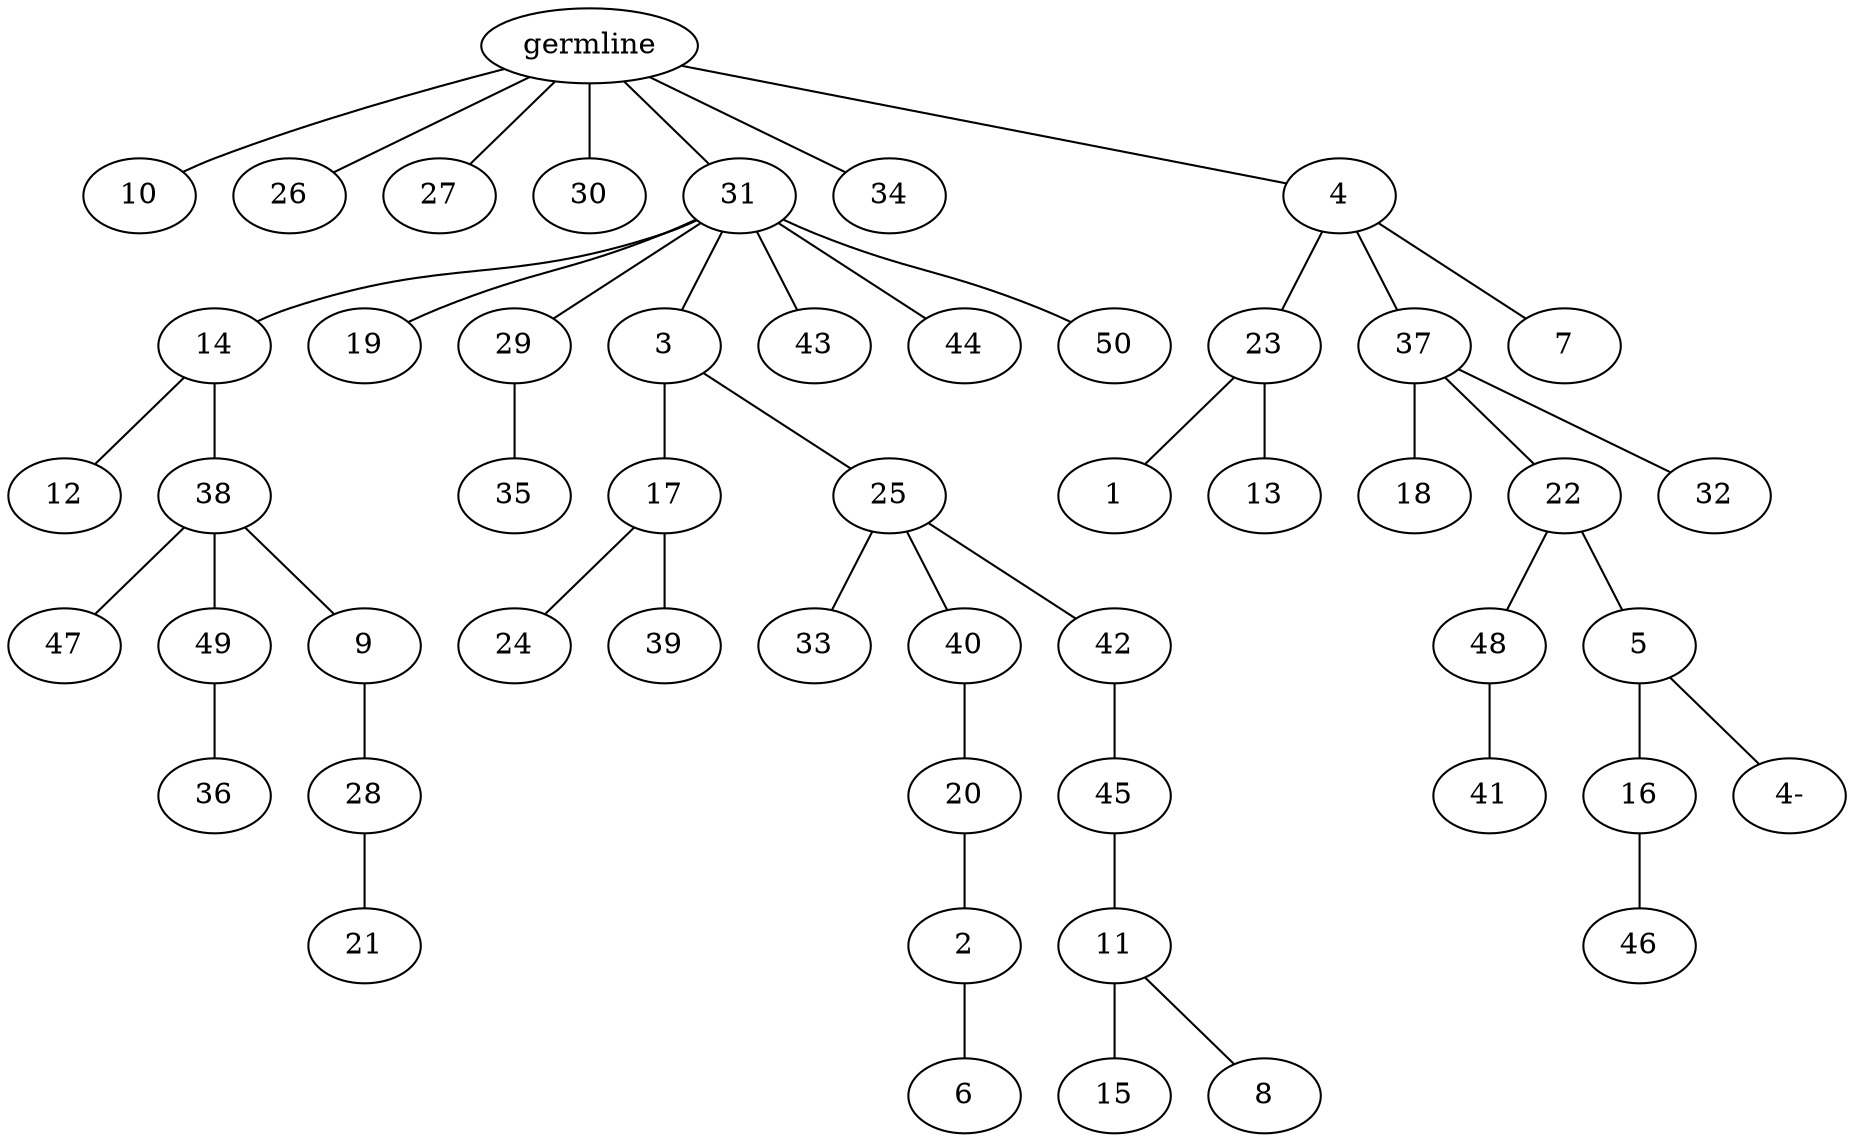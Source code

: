 graph tree {
    "139988090846128" [label="germline"];
    "139988090606736" [label="10"];
    "139988090606976" [label="26"];
    "139988090693952" [label="27"];
    "139988090692416" [label="30"];
    "139988090691984" [label="31"];
    "139988090650528" [label="14"];
    "139988090648896" [label="12"];
    "139988090647600" [label="38"];
    "139988090677952" [label="47"];
    "139988090678528" [label="49"];
    "139988090621232" [label="36"];
    "139988090676512" [label="9"];
    "139988090620992" [label="28"];
    "139988090619072" [label="21"];
    "139988090648032" [label="19"];
    "139988090648656" [label="29"];
    "139988090620176" [label="35"];
    "139988090647504" [label="3"];
    "139988090621760" [label="17"];
    "139988090620224" [label="24"];
    "139988090621808" [label="39"];
    "139988090621712" [label="25"];
    "139988090620128" [label="33"];
    "139988090620944" [label="40"];
    "139988090618400" [label="20"];
    "139988090628128" [label="2"];
    "139988090629856" [label="6"];
    "139988090618208" [label="42"];
    "139988090617920" [label="45"];
    "139988090564512" [label="11"];
    "139988090636848" [label="15"];
    "139988090637424" [label="8"];
    "139988090675504" [label="43"];
    "139988090678672" [label="44"];
    "139988090707488" [label="50"];
    "139988090607600" [label="34"];
    "139988090692080" [label="4"];
    "139988090563120" [label="23"];
    "139988090619840" [label="1"];
    "139988090619408" [label="13"];
    "139988090646832" [label="37"];
    "139988090712608" [label="18"];
    "139988090713712" [label="22"];
    "139988090714528" [label="48"];
    "139988090715056" [label="41"];
    "139988090712464" [label="5"];
    "139988090015024" [label="16"];
    "139988089708448" [label="46"];
    "139988090638544" [label="4-"];
    "139988090712512" [label="32"];
    "139988090620896" [label="7"];
    "139988090846128" -- "139988090606736";
    "139988090846128" -- "139988090606976";
    "139988090846128" -- "139988090693952";
    "139988090846128" -- "139988090692416";
    "139988090846128" -- "139988090691984";
    "139988090846128" -- "139988090607600";
    "139988090846128" -- "139988090692080";
    "139988090691984" -- "139988090650528";
    "139988090691984" -- "139988090648032";
    "139988090691984" -- "139988090648656";
    "139988090691984" -- "139988090647504";
    "139988090691984" -- "139988090675504";
    "139988090691984" -- "139988090678672";
    "139988090691984" -- "139988090707488";
    "139988090650528" -- "139988090648896";
    "139988090650528" -- "139988090647600";
    "139988090647600" -- "139988090677952";
    "139988090647600" -- "139988090678528";
    "139988090647600" -- "139988090676512";
    "139988090678528" -- "139988090621232";
    "139988090676512" -- "139988090620992";
    "139988090620992" -- "139988090619072";
    "139988090648656" -- "139988090620176";
    "139988090647504" -- "139988090621760";
    "139988090647504" -- "139988090621712";
    "139988090621760" -- "139988090620224";
    "139988090621760" -- "139988090621808";
    "139988090621712" -- "139988090620128";
    "139988090621712" -- "139988090620944";
    "139988090621712" -- "139988090618208";
    "139988090620944" -- "139988090618400";
    "139988090618400" -- "139988090628128";
    "139988090628128" -- "139988090629856";
    "139988090618208" -- "139988090617920";
    "139988090617920" -- "139988090564512";
    "139988090564512" -- "139988090636848";
    "139988090564512" -- "139988090637424";
    "139988090692080" -- "139988090563120";
    "139988090692080" -- "139988090646832";
    "139988090692080" -- "139988090620896";
    "139988090563120" -- "139988090619840";
    "139988090563120" -- "139988090619408";
    "139988090646832" -- "139988090712608";
    "139988090646832" -- "139988090713712";
    "139988090646832" -- "139988090712512";
    "139988090713712" -- "139988090714528";
    "139988090713712" -- "139988090712464";
    "139988090714528" -- "139988090715056";
    "139988090712464" -- "139988090015024";
    "139988090712464" -- "139988090638544";
    "139988090015024" -- "139988089708448";
}
